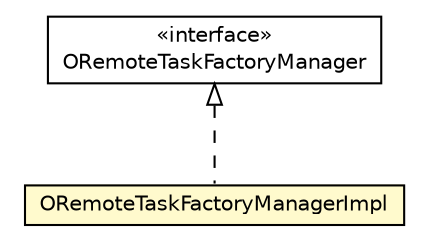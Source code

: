 #!/usr/local/bin/dot
#
# Class diagram 
# Generated by UMLGraph version R5_6-24-gf6e263 (http://www.umlgraph.org/)
#

digraph G {
	edge [fontname="Helvetica",fontsize=10,labelfontname="Helvetica",labelfontsize=10];
	node [fontname="Helvetica",fontsize=10,shape=plaintext];
	nodesep=0.25;
	ranksep=0.5;
	// com.orientechnologies.orient.server.distributed.ORemoteTaskFactoryManager
	c3137268 [label=<<table title="com.orientechnologies.orient.server.distributed.ORemoteTaskFactoryManager" border="0" cellborder="1" cellspacing="0" cellpadding="2" port="p" href="../../ORemoteTaskFactoryManager.html">
		<tr><td><table border="0" cellspacing="0" cellpadding="1">
<tr><td align="center" balign="center"> &#171;interface&#187; </td></tr>
<tr><td align="center" balign="center"> ORemoteTaskFactoryManager </td></tr>
		</table></td></tr>
		</table>>, URL="../../ORemoteTaskFactoryManager.html", fontname="Helvetica", fontcolor="black", fontsize=10.0];
	// com.orientechnologies.orient.server.distributed.impl.task.ORemoteTaskFactoryManagerImpl
	c3137567 [label=<<table title="com.orientechnologies.orient.server.distributed.impl.task.ORemoteTaskFactoryManagerImpl" border="0" cellborder="1" cellspacing="0" cellpadding="2" port="p" bgcolor="lemonChiffon" href="./ORemoteTaskFactoryManagerImpl.html">
		<tr><td><table border="0" cellspacing="0" cellpadding="1">
<tr><td align="center" balign="center"> ORemoteTaskFactoryManagerImpl </td></tr>
		</table></td></tr>
		</table>>, URL="./ORemoteTaskFactoryManagerImpl.html", fontname="Helvetica", fontcolor="black", fontsize=10.0];
	//com.orientechnologies.orient.server.distributed.impl.task.ORemoteTaskFactoryManagerImpl implements com.orientechnologies.orient.server.distributed.ORemoteTaskFactoryManager
	c3137268:p -> c3137567:p [dir=back,arrowtail=empty,style=dashed];
}

